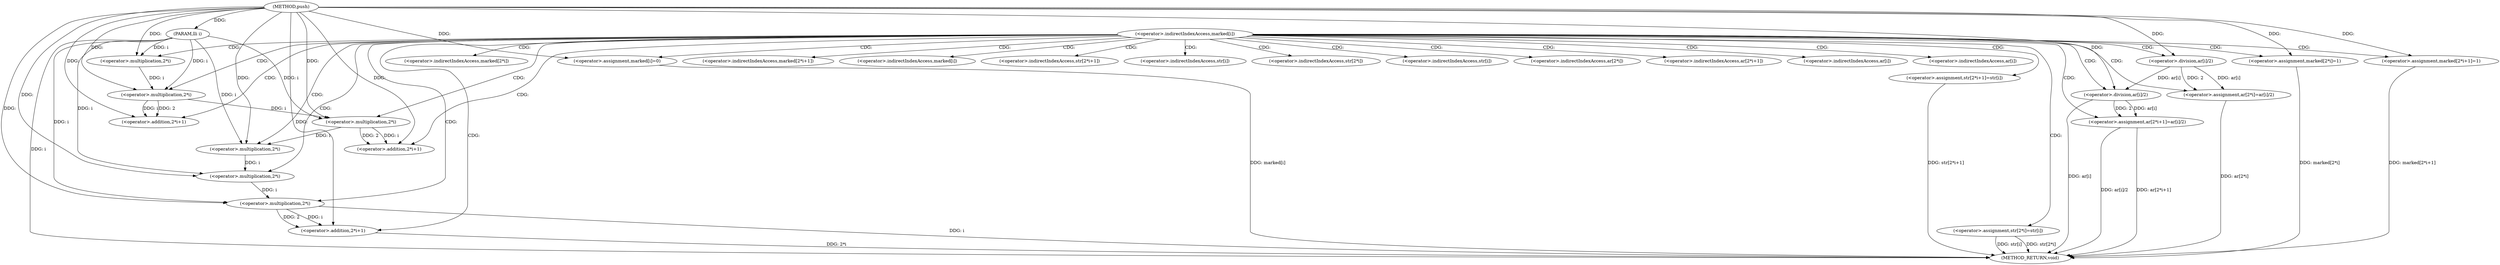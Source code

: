 digraph "push" {  
"1000319" [label = "(METHOD,push)" ]
"1000392" [label = "(METHOD_RETURN,void)" ]
"1000320" [label = "(PARAM,lli i)" ]
"1000327" [label = "(<operator>.assignment,marked[2*i]=1)" ]
"1000334" [label = "(<operator>.assignment,marked[2*i+1]=1)" ]
"1000343" [label = "(<operator>.assignment,marked[i]=0)" ]
"1000348" [label = "(<operator>.assignment,str[2*i+1]=str[i])" ]
"1000359" [label = "(<operator>.assignment,str[2*i]=str[i])" ]
"1000368" [label = "(<operator>.assignment,ar[2*i]=ar[i]/2)" ]
"1000379" [label = "(<operator>.assignment,ar[2*i+1]=ar[i]/2)" ]
"1000374" [label = "(<operator>.division,ar[i]/2)" ]
"1000387" [label = "(<operator>.division,ar[i]/2)" ]
"1000330" [label = "(<operator>.multiplication,2*i)" ]
"1000337" [label = "(<operator>.addition,2*i+1)" ]
"1000351" [label = "(<operator>.addition,2*i+1)" ]
"1000362" [label = "(<operator>.multiplication,2*i)" ]
"1000371" [label = "(<operator>.multiplication,2*i)" ]
"1000382" [label = "(<operator>.addition,2*i+1)" ]
"1000338" [label = "(<operator>.multiplication,2*i)" ]
"1000352" [label = "(<operator>.multiplication,2*i)" ]
"1000383" [label = "(<operator>.multiplication,2*i)" ]
"1000323" [label = "(<operator>.indirectIndexAccess,marked[i])" ]
"1000328" [label = "(<operator>.indirectIndexAccess,marked[2*i])" ]
"1000335" [label = "(<operator>.indirectIndexAccess,marked[2*i+1])" ]
"1000344" [label = "(<operator>.indirectIndexAccess,marked[i])" ]
"1000349" [label = "(<operator>.indirectIndexAccess,str[2*i+1])" ]
"1000356" [label = "(<operator>.indirectIndexAccess,str[i])" ]
"1000360" [label = "(<operator>.indirectIndexAccess,str[2*i])" ]
"1000365" [label = "(<operator>.indirectIndexAccess,str[i])" ]
"1000369" [label = "(<operator>.indirectIndexAccess,ar[2*i])" ]
"1000380" [label = "(<operator>.indirectIndexAccess,ar[2*i+1])" ]
"1000375" [label = "(<operator>.indirectIndexAccess,ar[i])" ]
"1000388" [label = "(<operator>.indirectIndexAccess,ar[i])" ]
  "1000320" -> "1000392"  [ label = "DDG: i"] 
  "1000327" -> "1000392"  [ label = "DDG: marked[2*i]"] 
  "1000334" -> "1000392"  [ label = "DDG: marked[2*i+1]"] 
  "1000343" -> "1000392"  [ label = "DDG: marked[i]"] 
  "1000348" -> "1000392"  [ label = "DDG: str[2*i+1]"] 
  "1000359" -> "1000392"  [ label = "DDG: str[2*i]"] 
  "1000359" -> "1000392"  [ label = "DDG: str[i]"] 
  "1000368" -> "1000392"  [ label = "DDG: ar[2*i]"] 
  "1000383" -> "1000392"  [ label = "DDG: i"] 
  "1000382" -> "1000392"  [ label = "DDG: 2*i"] 
  "1000379" -> "1000392"  [ label = "DDG: ar[2*i+1]"] 
  "1000387" -> "1000392"  [ label = "DDG: ar[i]"] 
  "1000379" -> "1000392"  [ label = "DDG: ar[i]/2"] 
  "1000319" -> "1000320"  [ label = "DDG: "] 
  "1000319" -> "1000327"  [ label = "DDG: "] 
  "1000319" -> "1000334"  [ label = "DDG: "] 
  "1000319" -> "1000343"  [ label = "DDG: "] 
  "1000374" -> "1000368"  [ label = "DDG: ar[i]"] 
  "1000374" -> "1000368"  [ label = "DDG: 2"] 
  "1000387" -> "1000379"  [ label = "DDG: 2"] 
  "1000387" -> "1000379"  [ label = "DDG: ar[i]"] 
  "1000319" -> "1000374"  [ label = "DDG: "] 
  "1000374" -> "1000387"  [ label = "DDG: ar[i]"] 
  "1000319" -> "1000387"  [ label = "DDG: "] 
  "1000319" -> "1000330"  [ label = "DDG: "] 
  "1000320" -> "1000330"  [ label = "DDG: i"] 
  "1000338" -> "1000337"  [ label = "DDG: i"] 
  "1000338" -> "1000337"  [ label = "DDG: 2"] 
  "1000319" -> "1000337"  [ label = "DDG: "] 
  "1000352" -> "1000351"  [ label = "DDG: i"] 
  "1000352" -> "1000351"  [ label = "DDG: 2"] 
  "1000319" -> "1000351"  [ label = "DDG: "] 
  "1000319" -> "1000362"  [ label = "DDG: "] 
  "1000352" -> "1000362"  [ label = "DDG: i"] 
  "1000320" -> "1000362"  [ label = "DDG: i"] 
  "1000319" -> "1000371"  [ label = "DDG: "] 
  "1000362" -> "1000371"  [ label = "DDG: i"] 
  "1000320" -> "1000371"  [ label = "DDG: i"] 
  "1000383" -> "1000382"  [ label = "DDG: i"] 
  "1000383" -> "1000382"  [ label = "DDG: 2"] 
  "1000319" -> "1000382"  [ label = "DDG: "] 
  "1000319" -> "1000338"  [ label = "DDG: "] 
  "1000330" -> "1000338"  [ label = "DDG: i"] 
  "1000320" -> "1000338"  [ label = "DDG: i"] 
  "1000319" -> "1000352"  [ label = "DDG: "] 
  "1000338" -> "1000352"  [ label = "DDG: i"] 
  "1000320" -> "1000352"  [ label = "DDG: i"] 
  "1000319" -> "1000383"  [ label = "DDG: "] 
  "1000371" -> "1000383"  [ label = "DDG: i"] 
  "1000320" -> "1000383"  [ label = "DDG: i"] 
  "1000323" -> "1000380"  [ label = "CDG: "] 
  "1000323" -> "1000379"  [ label = "CDG: "] 
  "1000323" -> "1000362"  [ label = "CDG: "] 
  "1000323" -> "1000387"  [ label = "CDG: "] 
  "1000323" -> "1000344"  [ label = "CDG: "] 
  "1000323" -> "1000359"  [ label = "CDG: "] 
  "1000323" -> "1000337"  [ label = "CDG: "] 
  "1000323" -> "1000371"  [ label = "CDG: "] 
  "1000323" -> "1000368"  [ label = "CDG: "] 
  "1000323" -> "1000360"  [ label = "CDG: "] 
  "1000323" -> "1000338"  [ label = "CDG: "] 
  "1000323" -> "1000349"  [ label = "CDG: "] 
  "1000323" -> "1000388"  [ label = "CDG: "] 
  "1000323" -> "1000356"  [ label = "CDG: "] 
  "1000323" -> "1000328"  [ label = "CDG: "] 
  "1000323" -> "1000383"  [ label = "CDG: "] 
  "1000323" -> "1000351"  [ label = "CDG: "] 
  "1000323" -> "1000375"  [ label = "CDG: "] 
  "1000323" -> "1000382"  [ label = "CDG: "] 
  "1000323" -> "1000335"  [ label = "CDG: "] 
  "1000323" -> "1000330"  [ label = "CDG: "] 
  "1000323" -> "1000365"  [ label = "CDG: "] 
  "1000323" -> "1000374"  [ label = "CDG: "] 
  "1000323" -> "1000327"  [ label = "CDG: "] 
  "1000323" -> "1000343"  [ label = "CDG: "] 
  "1000323" -> "1000334"  [ label = "CDG: "] 
  "1000323" -> "1000348"  [ label = "CDG: "] 
  "1000323" -> "1000369"  [ label = "CDG: "] 
  "1000323" -> "1000352"  [ label = "CDG: "] 
}
